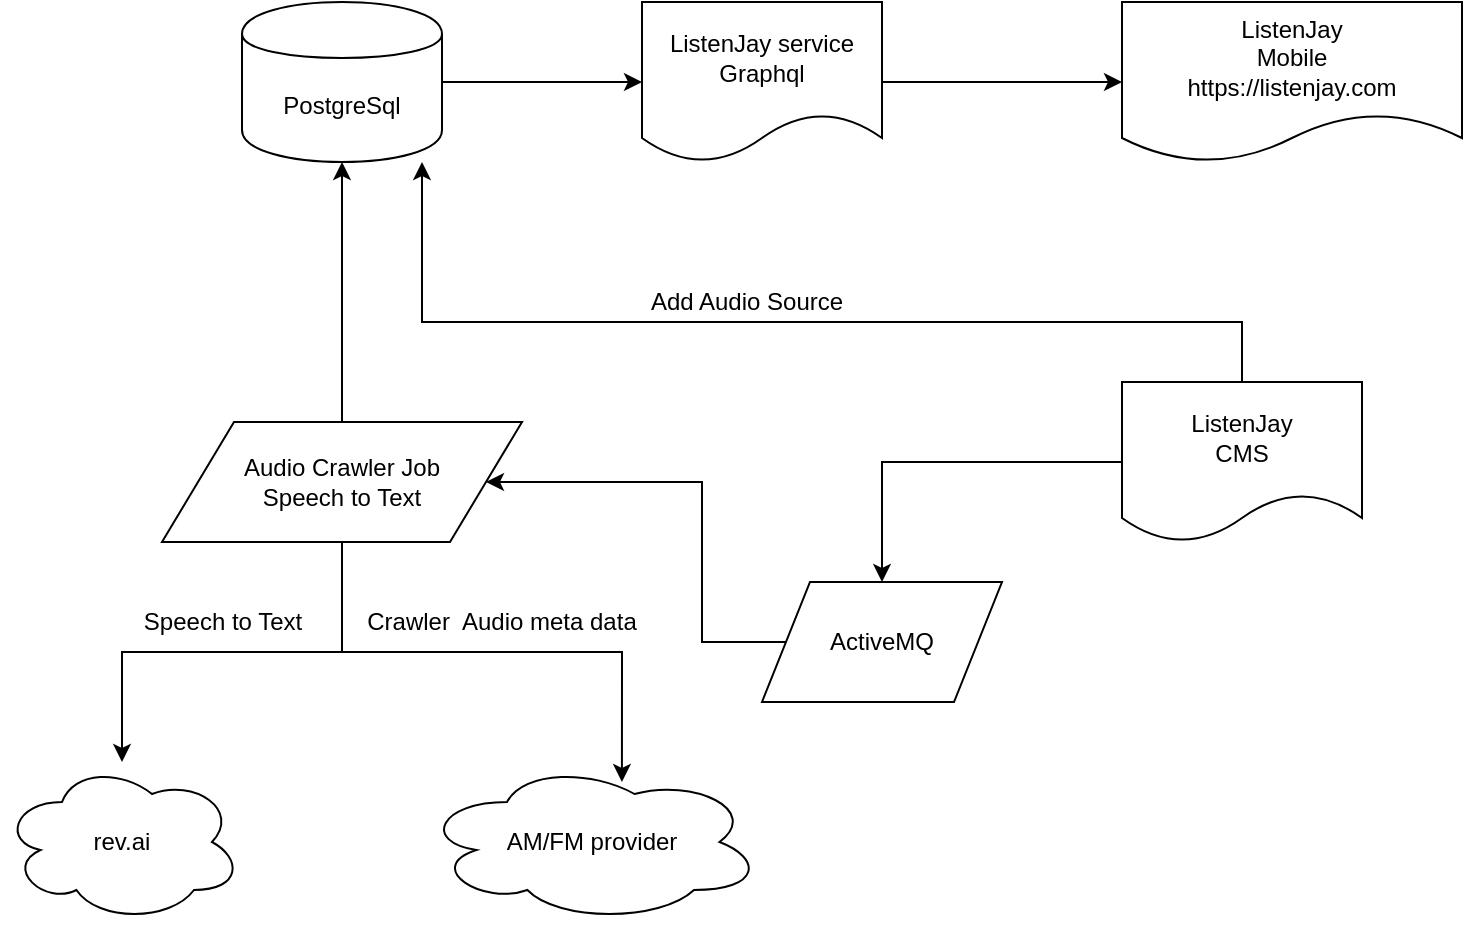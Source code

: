 <mxfile version="12.9.10" type="github">
  <diagram id="Ft2F7dqTjNPsGpYB2pGU" name="Page-1">
    <mxGraphModel dx="1648" dy="748" grid="1" gridSize="10" guides="1" tooltips="1" connect="1" arrows="1" fold="1" page="1" pageScale="1" pageWidth="827" pageHeight="1169" math="0" shadow="0">
      <root>
        <mxCell id="0" />
        <mxCell id="1" parent="0" />
        <mxCell id="DYmK3xA1TvTtFX4sXrDK-13" style="edgeStyle=orthogonalEdgeStyle;rounded=0;orthogonalLoop=1;jettySize=auto;html=1;" parent="1" source="DYmK3xA1TvTtFX4sXrDK-1" target="DYmK3xA1TvTtFX4sXrDK-12" edge="1">
          <mxGeometry relative="1" as="geometry" />
        </mxCell>
        <mxCell id="DYmK3xA1TvTtFX4sXrDK-1" value="PostgreSql" style="shape=cylinder;whiteSpace=wrap;html=1;boundedLbl=1;backgroundOutline=1;" parent="1" vertex="1">
          <mxGeometry x="150" y="60" width="100" height="80" as="geometry" />
        </mxCell>
        <mxCell id="DYmK3xA1TvTtFX4sXrDK-3" value="rev.ai" style="ellipse;shape=cloud;whiteSpace=wrap;html=1;" parent="1" vertex="1">
          <mxGeometry x="30" y="440" width="120" height="80" as="geometry" />
        </mxCell>
        <mxCell id="DYmK3xA1TvTtFX4sXrDK-8" style="edgeStyle=orthogonalEdgeStyle;rounded=0;orthogonalLoop=1;jettySize=auto;html=1;" parent="1" source="DYmK3xA1TvTtFX4sXrDK-4" target="DYmK3xA1TvTtFX4sXrDK-3" edge="1">
          <mxGeometry relative="1" as="geometry" />
        </mxCell>
        <mxCell id="DYmK3xA1TvTtFX4sXrDK-16" value="Speech to Text" style="text;html=1;align=center;verticalAlign=middle;resizable=0;points=[];" parent="DYmK3xA1TvTtFX4sXrDK-8" vertex="1" connectable="0">
          <mxGeometry x="0.291" y="-3" relative="1" as="geometry">
            <mxPoint x="27" y="-12" as="offset" />
          </mxGeometry>
        </mxCell>
        <mxCell id="DYmK3xA1TvTtFX4sXrDK-9" style="edgeStyle=orthogonalEdgeStyle;rounded=0;orthogonalLoop=1;jettySize=auto;html=1;entryX=0.588;entryY=0.125;entryDx=0;entryDy=0;entryPerimeter=0;" parent="1" source="DYmK3xA1TvTtFX4sXrDK-4" target="DYmK3xA1TvTtFX4sXrDK-7" edge="1">
          <mxGeometry relative="1" as="geometry" />
        </mxCell>
        <mxCell id="DYmK3xA1TvTtFX4sXrDK-10" style="edgeStyle=orthogonalEdgeStyle;rounded=0;orthogonalLoop=1;jettySize=auto;html=1;" parent="1" source="DYmK3xA1TvTtFX4sXrDK-4" target="DYmK3xA1TvTtFX4sXrDK-1" edge="1">
          <mxGeometry relative="1" as="geometry" />
        </mxCell>
        <mxCell id="DYmK3xA1TvTtFX4sXrDK-4" value="Audio Crawler Job&lt;br&gt;Speech to Text" style="shape=parallelogram;perimeter=parallelogramPerimeter;whiteSpace=wrap;html=1;" parent="1" vertex="1">
          <mxGeometry x="110" y="270" width="180" height="60" as="geometry" />
        </mxCell>
        <mxCell id="DYmK3xA1TvTtFX4sXrDK-11" style="edgeStyle=orthogonalEdgeStyle;rounded=0;orthogonalLoop=1;jettySize=auto;html=1;exitX=0.5;exitY=0;exitDx=0;exitDy=0;" parent="1" source="DYmK3xA1TvTtFX4sXrDK-5" target="DYmK3xA1TvTtFX4sXrDK-1" edge="1">
          <mxGeometry relative="1" as="geometry">
            <mxPoint x="207" y="143" as="targetPoint" />
            <Array as="points">
              <mxPoint x="650" y="220" />
              <mxPoint x="240" y="220" />
            </Array>
          </mxGeometry>
        </mxCell>
        <mxCell id="DYmK3xA1TvTtFX4sXrDK-15" value="Add Audio Source" style="text;html=1;align=center;verticalAlign=middle;resizable=0;points=[];" parent="DYmK3xA1TvTtFX4sXrDK-11" vertex="1" connectable="0">
          <mxGeometry x="0.07" y="-3" relative="1" as="geometry">
            <mxPoint y="-7" as="offset" />
          </mxGeometry>
        </mxCell>
        <mxCell id="DYmK3xA1TvTtFX4sXrDK-19" style="edgeStyle=orthogonalEdgeStyle;rounded=0;orthogonalLoop=1;jettySize=auto;html=1;" parent="1" source="DYmK3xA1TvTtFX4sXrDK-5" target="DYmK3xA1TvTtFX4sXrDK-18" edge="1">
          <mxGeometry relative="1" as="geometry" />
        </mxCell>
        <mxCell id="DYmK3xA1TvTtFX4sXrDK-5" value="ListenJay&lt;br&gt;CMS" style="shape=document;whiteSpace=wrap;html=1;boundedLbl=1;" parent="1" vertex="1">
          <mxGeometry x="590" y="250" width="120" height="80" as="geometry" />
        </mxCell>
        <mxCell id="DYmK3xA1TvTtFX4sXrDK-6" value="ListenJay&lt;br&gt;Mobile&lt;br&gt;https://listenjay.com" style="shape=document;whiteSpace=wrap;html=1;boundedLbl=1;" parent="1" vertex="1">
          <mxGeometry x="590" y="60" width="170" height="80" as="geometry" />
        </mxCell>
        <mxCell id="DYmK3xA1TvTtFX4sXrDK-7" value="AM/FM provider" style="ellipse;shape=cloud;whiteSpace=wrap;html=1;" parent="1" vertex="1">
          <mxGeometry x="240" y="440" width="170" height="80" as="geometry" />
        </mxCell>
        <mxCell id="DYmK3xA1TvTtFX4sXrDK-14" style="edgeStyle=orthogonalEdgeStyle;rounded=0;orthogonalLoop=1;jettySize=auto;html=1;entryX=0;entryY=0.5;entryDx=0;entryDy=0;" parent="1" source="DYmK3xA1TvTtFX4sXrDK-12" target="DYmK3xA1TvTtFX4sXrDK-6" edge="1">
          <mxGeometry relative="1" as="geometry" />
        </mxCell>
        <mxCell id="DYmK3xA1TvTtFX4sXrDK-12" value="ListenJay service&lt;br&gt;Graphql" style="shape=document;whiteSpace=wrap;html=1;boundedLbl=1;" parent="1" vertex="1">
          <mxGeometry x="350" y="60" width="120" height="80" as="geometry" />
        </mxCell>
        <mxCell id="DYmK3xA1TvTtFX4sXrDK-20" style="edgeStyle=orthogonalEdgeStyle;rounded=0;orthogonalLoop=1;jettySize=auto;html=1;entryX=1;entryY=0.5;entryDx=0;entryDy=0;" parent="1" source="DYmK3xA1TvTtFX4sXrDK-18" target="DYmK3xA1TvTtFX4sXrDK-4" edge="1">
          <mxGeometry relative="1" as="geometry">
            <Array as="points">
              <mxPoint x="380" y="380" />
              <mxPoint x="380" y="300" />
            </Array>
          </mxGeometry>
        </mxCell>
        <mxCell id="DYmK3xA1TvTtFX4sXrDK-18" value="ActiveMQ" style="shape=parallelogram;perimeter=parallelogramPerimeter;whiteSpace=wrap;html=1;" parent="1" vertex="1">
          <mxGeometry x="410" y="350" width="120" height="60" as="geometry" />
        </mxCell>
        <mxCell id="MPSnuq94GUtVDAjG5oNt-1" value="Crawler&amp;nbsp; Audio meta data" style="text;html=1;strokeColor=none;fillColor=none;align=center;verticalAlign=middle;whiteSpace=wrap;rounded=0;" vertex="1" parent="1">
          <mxGeometry x="210" y="360" width="140" height="20" as="geometry" />
        </mxCell>
      </root>
    </mxGraphModel>
  </diagram>
</mxfile>
